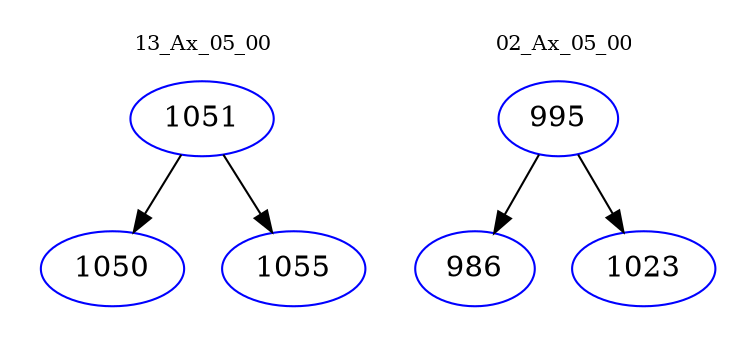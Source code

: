 digraph{
subgraph cluster_0 {
color = white
label = "13_Ax_05_00";
fontsize=10;
T0_1051 [label="1051", color="blue"]
T0_1051 -> T0_1050 [color="black"]
T0_1050 [label="1050", color="blue"]
T0_1051 -> T0_1055 [color="black"]
T0_1055 [label="1055", color="blue"]
}
subgraph cluster_1 {
color = white
label = "02_Ax_05_00";
fontsize=10;
T1_995 [label="995", color="blue"]
T1_995 -> T1_986 [color="black"]
T1_986 [label="986", color="blue"]
T1_995 -> T1_1023 [color="black"]
T1_1023 [label="1023", color="blue"]
}
}
